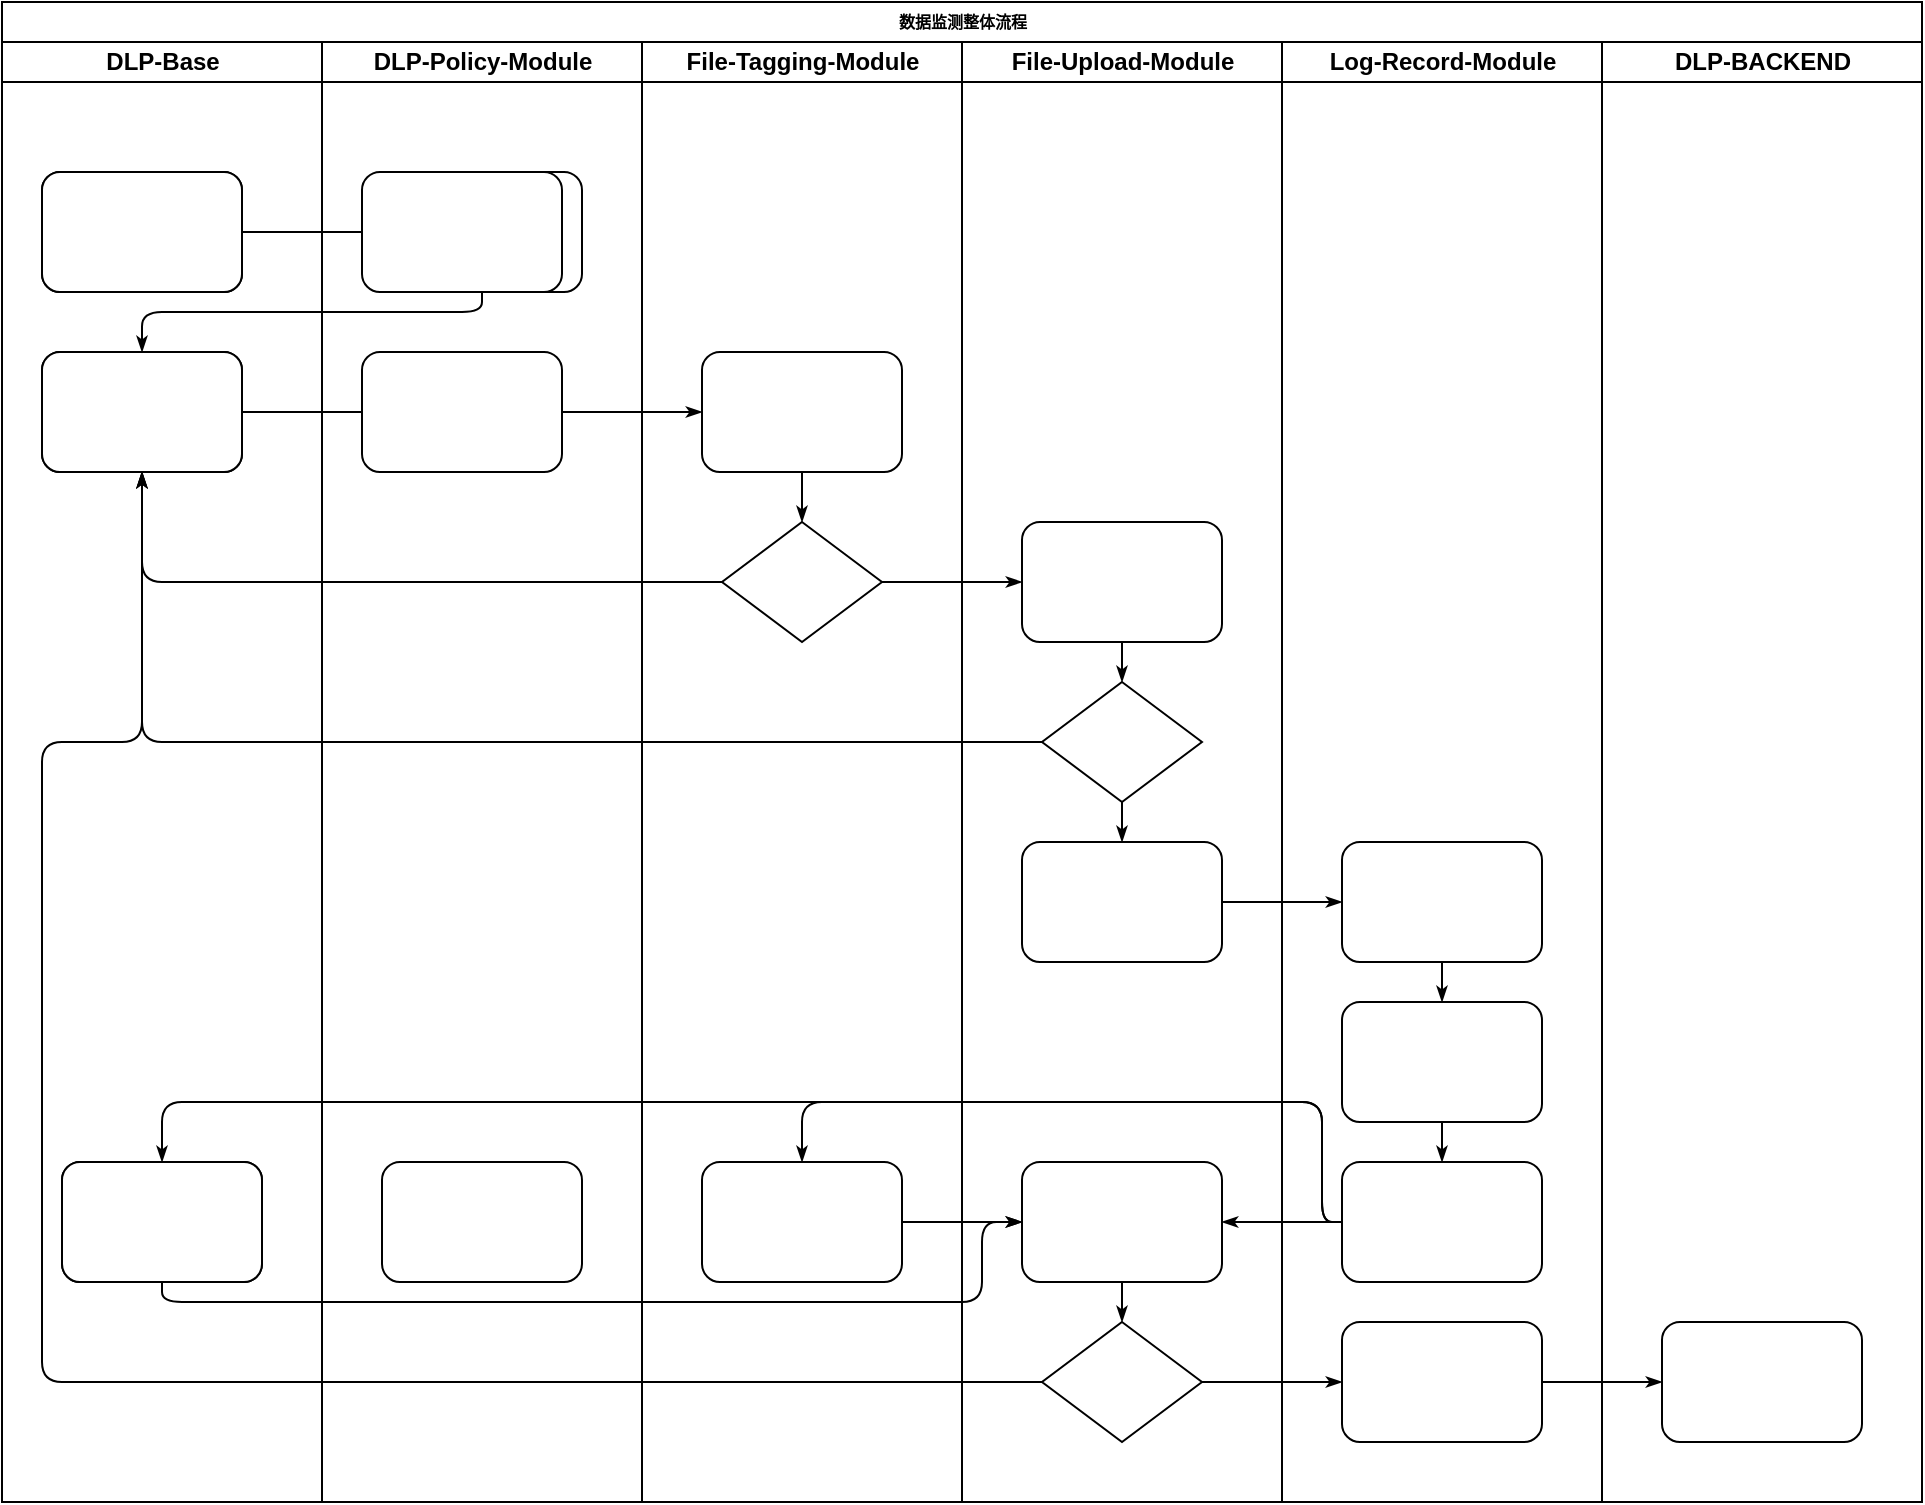<mxfile version="12.9.11" type="github">
  <diagram name="Page-1" id="74e2e168-ea6b-b213-b513-2b3c1d86103e">
    <mxGraphModel dx="2286" dy="659" grid="1" gridSize="10" guides="1" tooltips="1" connect="1" arrows="1" fold="1" page="1" pageScale="1" pageWidth="1100" pageHeight="850" background="#ffffff" math="0" shadow="0">
      <root>
        <mxCell id="0" />
        <mxCell id="1" parent="0" />
        <mxCell id="77e6c97f196da883-1" value="数据监测整体流程" style="swimlane;html=1;childLayout=stackLayout;startSize=20;rounded=0;shadow=0;labelBackgroundColor=none;strokeWidth=1;fontFamily=Verdana;fontSize=8;align=center;" parent="1" vertex="1">
          <mxGeometry x="-250" y="40" width="960" height="750" as="geometry" />
        </mxCell>
        <mxCell id="77e6c97f196da883-2" value="DLP-Policy-Module" style="swimlane;html=1;startSize=20;" parent="77e6c97f196da883-1" vertex="1">
          <mxGeometry y="20" width="160" height="730" as="geometry">
            <mxRectangle y="20" width="140" height="730" as="alternateBounds" />
          </mxGeometry>
        </mxCell>
        <mxCell id="77e6c97f196da883-8" value="" style="rounded=1;whiteSpace=wrap;html=1;shadow=0;labelBackgroundColor=none;strokeWidth=1;fontFamily=Verdana;fontSize=8;align=center;" parent="77e6c97f196da883-2" vertex="1">
          <mxGeometry x="20" y="65" width="100" height="60" as="geometry" />
        </mxCell>
        <mxCell id="77e6c97f196da883-9" value="" style="rounded=1;whiteSpace=wrap;html=1;shadow=0;labelBackgroundColor=none;strokeWidth=1;fontFamily=Verdana;fontSize=8;align=center;" parent="77e6c97f196da883-2" vertex="1">
          <mxGeometry x="20" y="155" width="100" height="60" as="geometry" />
        </mxCell>
        <mxCell id="77e6c97f196da883-10" value="" style="rounded=1;whiteSpace=wrap;html=1;shadow=0;labelBackgroundColor=none;strokeWidth=1;fontFamily=Verdana;fontSize=8;align=center;" parent="77e6c97f196da883-2" vertex="1">
          <mxGeometry x="30" y="560" width="100" height="60" as="geometry" />
        </mxCell>
        <mxCell id="77e6c97f196da883-26" style="edgeStyle=orthogonalEdgeStyle;rounded=1;html=1;labelBackgroundColor=none;startArrow=none;startFill=0;startSize=5;endArrow=classicThin;endFill=1;endSize=5;jettySize=auto;orthogonalLoop=1;strokeWidth=1;fontFamily=Verdana;fontSize=8" parent="77e6c97f196da883-1" source="77e6c97f196da883-8" target="77e6c97f196da883-11" edge="1">
          <mxGeometry relative="1" as="geometry" />
        </mxCell>
        <mxCell id="77e6c97f196da883-27" style="edgeStyle=orthogonalEdgeStyle;rounded=1;html=1;labelBackgroundColor=none;startArrow=none;startFill=0;startSize=5;endArrow=classicThin;endFill=1;endSize=5;jettySize=auto;orthogonalLoop=1;strokeWidth=1;fontFamily=Verdana;fontSize=8" parent="77e6c97f196da883-1" source="77e6c97f196da883-11" target="77e6c97f196da883-9" edge="1">
          <mxGeometry relative="1" as="geometry">
            <Array as="points">
              <mxPoint x="240" y="155" />
              <mxPoint x="70" y="155" />
            </Array>
          </mxGeometry>
        </mxCell>
        <mxCell id="77e6c97f196da883-28" style="edgeStyle=orthogonalEdgeStyle;rounded=1;html=1;labelBackgroundColor=none;startArrow=none;startFill=0;startSize=5;endArrow=classicThin;endFill=1;endSize=5;jettySize=auto;orthogonalLoop=1;strokeWidth=1;fontFamily=Verdana;fontSize=8" parent="77e6c97f196da883-1" source="77e6c97f196da883-9" target="77e6c97f196da883-12" edge="1">
          <mxGeometry relative="1" as="geometry" />
        </mxCell>
        <mxCell id="77e6c97f196da883-30" style="edgeStyle=orthogonalEdgeStyle;rounded=1;html=1;labelBackgroundColor=none;startArrow=none;startFill=0;startSize=5;endArrow=classicThin;endFill=1;endSize=5;jettySize=auto;orthogonalLoop=1;strokeWidth=1;fontFamily=Verdana;fontSize=8" parent="77e6c97f196da883-1" source="77e6c97f196da883-13" target="77e6c97f196da883-9" edge="1">
          <mxGeometry relative="1" as="geometry" />
        </mxCell>
        <mxCell id="77e6c97f196da883-31" style="edgeStyle=orthogonalEdgeStyle;rounded=1;html=1;labelBackgroundColor=none;startArrow=none;startFill=0;startSize=5;endArrow=classicThin;endFill=1;endSize=5;jettySize=auto;orthogonalLoop=1;strokeWidth=1;fontFamily=Verdana;fontSize=8" parent="77e6c97f196da883-1" source="77e6c97f196da883-16" target="77e6c97f196da883-9" edge="1">
          <mxGeometry relative="1" as="geometry" />
        </mxCell>
        <mxCell id="77e6c97f196da883-32" style="edgeStyle=orthogonalEdgeStyle;rounded=1;html=1;labelBackgroundColor=none;startArrow=none;startFill=0;startSize=5;endArrow=classicThin;endFill=1;endSize=5;jettySize=auto;orthogonalLoop=1;strokeWidth=1;fontFamily=Verdana;fontSize=8" parent="77e6c97f196da883-1" source="77e6c97f196da883-20" target="77e6c97f196da883-9" edge="1">
          <mxGeometry relative="1" as="geometry">
            <Array as="points">
              <mxPoint x="20" y="690" />
              <mxPoint x="20" y="370" />
              <mxPoint x="70" y="370" />
            </Array>
          </mxGeometry>
        </mxCell>
        <mxCell id="77e6c97f196da883-33" style="edgeStyle=orthogonalEdgeStyle;rounded=1;html=1;labelBackgroundColor=none;startArrow=none;startFill=0;startSize=5;endArrow=classicThin;endFill=1;endSize=5;jettySize=auto;orthogonalLoop=1;strokeWidth=1;fontFamily=Verdana;fontSize=8" parent="77e6c97f196da883-1" source="77e6c97f196da883-13" target="77e6c97f196da883-15" edge="1">
          <mxGeometry relative="1" as="geometry" />
        </mxCell>
        <mxCell id="77e6c97f196da883-39" style="edgeStyle=orthogonalEdgeStyle;rounded=1;html=1;labelBackgroundColor=none;startArrow=none;startFill=0;startSize=5;endArrow=classicThin;endFill=1;endSize=5;jettySize=auto;orthogonalLoop=1;strokeWidth=1;fontFamily=Verdana;fontSize=8" parent="77e6c97f196da883-1" source="77e6c97f196da883-20" target="77e6c97f196da883-23" edge="1">
          <mxGeometry relative="1" as="geometry" />
        </mxCell>
        <mxCell id="77e6c97f196da883-40" style="edgeStyle=orthogonalEdgeStyle;rounded=1;html=1;labelBackgroundColor=none;startArrow=none;startFill=0;startSize=5;endArrow=classicThin;endFill=1;endSize=5;jettySize=auto;orthogonalLoop=1;strokeWidth=1;fontFamily=Verdana;fontSize=8" parent="77e6c97f196da883-1" source="77e6c97f196da883-23" target="77e6c97f196da883-24" edge="1">
          <mxGeometry relative="1" as="geometry" />
        </mxCell>
        <mxCell id="107ba76e4e335f99-1" style="edgeStyle=orthogonalEdgeStyle;rounded=1;html=1;labelBackgroundColor=none;startArrow=none;startFill=0;startSize=5;endArrow=classicThin;endFill=1;endSize=5;jettySize=auto;orthogonalLoop=1;strokeWidth=1;fontFamily=Verdana;fontSize=8" parent="77e6c97f196da883-1" source="77e6c97f196da883-17" target="77e6c97f196da883-18" edge="1">
          <mxGeometry relative="1" as="geometry" />
        </mxCell>
        <mxCell id="107ba76e4e335f99-2" style="edgeStyle=orthogonalEdgeStyle;rounded=1;html=1;labelBackgroundColor=none;startArrow=none;startFill=0;startSize=5;endArrow=classicThin;endFill=1;endSize=5;jettySize=auto;orthogonalLoop=1;strokeWidth=1;fontFamily=Verdana;fontSize=8" parent="77e6c97f196da883-1" source="77e6c97f196da883-22" target="77e6c97f196da883-14" edge="1">
          <mxGeometry relative="1" as="geometry">
            <Array as="points">
              <mxPoint x="660" y="610" />
              <mxPoint x="660" y="550" />
              <mxPoint x="400" y="550" />
            </Array>
          </mxGeometry>
        </mxCell>
        <mxCell id="107ba76e4e335f99-3" style="edgeStyle=orthogonalEdgeStyle;rounded=1;html=1;labelBackgroundColor=none;startArrow=none;startFill=0;startSize=5;endArrow=classicThin;endFill=1;endSize=5;jettySize=auto;orthogonalLoop=1;strokeColor=#000000;strokeWidth=1;fontFamily=Verdana;fontSize=8;fontColor=#000000;" parent="77e6c97f196da883-1" source="77e6c97f196da883-22" target="77e6c97f196da883-19" edge="1">
          <mxGeometry relative="1" as="geometry" />
        </mxCell>
        <mxCell id="107ba76e4e335f99-4" style="edgeStyle=orthogonalEdgeStyle;rounded=1;html=1;labelBackgroundColor=none;startArrow=none;startFill=0;startSize=5;endArrow=classicThin;endFill=1;endSize=5;jettySize=auto;orthogonalLoop=1;strokeWidth=1;fontFamily=Verdana;fontSize=8" parent="77e6c97f196da883-1" source="77e6c97f196da883-22" target="77e6c97f196da883-10" edge="1">
          <mxGeometry relative="1" as="geometry">
            <Array as="points">
              <mxPoint x="660" y="610" />
              <mxPoint x="660" y="550" />
              <mxPoint x="80" y="550" />
            </Array>
          </mxGeometry>
        </mxCell>
        <mxCell id="107ba76e4e335f99-5" style="edgeStyle=orthogonalEdgeStyle;rounded=1;html=1;labelBackgroundColor=none;startArrow=none;startFill=0;startSize=5;endArrow=classicThin;endFill=1;endSize=5;jettySize=auto;orthogonalLoop=1;strokeWidth=1;fontFamily=Verdana;fontSize=8" parent="77e6c97f196da883-1" source="77e6c97f196da883-10" target="77e6c97f196da883-19" edge="1">
          <mxGeometry relative="1" as="geometry">
            <Array as="points">
              <mxPoint x="80" y="650" />
              <mxPoint x="490" y="650" />
              <mxPoint x="490" y="610" />
            </Array>
          </mxGeometry>
        </mxCell>
        <mxCell id="107ba76e4e335f99-6" style="edgeStyle=orthogonalEdgeStyle;rounded=1;html=1;labelBackgroundColor=none;startArrow=none;startFill=0;startSize=5;endArrow=classicThin;endFill=1;endSize=5;jettySize=auto;orthogonalLoop=1;strokeWidth=1;fontFamily=Verdana;fontSize=8" parent="77e6c97f196da883-1" source="77e6c97f196da883-14" target="77e6c97f196da883-19" edge="1">
          <mxGeometry relative="1" as="geometry" />
        </mxCell>
        <mxCell id="77e6c97f196da883-3" value="File-Scan-Module" style="swimlane;html=1;startSize=20;" parent="77e6c97f196da883-1" vertex="1">
          <mxGeometry x="160" y="20" width="160" height="730" as="geometry" />
        </mxCell>
        <mxCell id="77e6c97f196da883-11" value="" style="rounded=1;whiteSpace=wrap;html=1;shadow=0;labelBackgroundColor=none;strokeWidth=1;fontFamily=Verdana;fontSize=8;align=center;" parent="77e6c97f196da883-3" vertex="1">
          <mxGeometry x="30" y="65" width="100" height="60" as="geometry" />
        </mxCell>
        <mxCell id="77e6c97f196da883-4" value="File-Tagging-Module" style="swimlane;html=1;startSize=20;" parent="77e6c97f196da883-1" vertex="1">
          <mxGeometry x="320" y="20" width="160" height="730" as="geometry" />
        </mxCell>
        <mxCell id="77e6c97f196da883-12" value="" style="rounded=1;whiteSpace=wrap;html=1;shadow=0;labelBackgroundColor=none;strokeWidth=1;fontFamily=Verdana;fontSize=8;align=center;" parent="77e6c97f196da883-4" vertex="1">
          <mxGeometry x="30" y="155" width="100" height="60" as="geometry" />
        </mxCell>
        <mxCell id="77e6c97f196da883-13" value="" style="rhombus;whiteSpace=wrap;html=1;rounded=0;shadow=0;labelBackgroundColor=none;strokeWidth=1;fontFamily=Verdana;fontSize=8;align=center;" parent="77e6c97f196da883-4" vertex="1">
          <mxGeometry x="40" y="240" width="80" height="60" as="geometry" />
        </mxCell>
        <mxCell id="77e6c97f196da883-14" value="" style="rounded=1;whiteSpace=wrap;html=1;shadow=0;labelBackgroundColor=none;strokeWidth=1;fontFamily=Verdana;fontSize=8;align=center;" parent="77e6c97f196da883-4" vertex="1">
          <mxGeometry x="30" y="560" width="100" height="60" as="geometry" />
        </mxCell>
        <mxCell id="77e6c97f196da883-29" style="edgeStyle=orthogonalEdgeStyle;rounded=1;html=1;labelBackgroundColor=none;startArrow=none;startFill=0;startSize=5;endArrow=classicThin;endFill=1;endSize=5;jettySize=auto;orthogonalLoop=1;strokeWidth=1;fontFamily=Verdana;fontSize=8" parent="77e6c97f196da883-4" source="77e6c97f196da883-12" target="77e6c97f196da883-13" edge="1">
          <mxGeometry relative="1" as="geometry" />
        </mxCell>
        <mxCell id="77e6c97f196da883-5" value="File-Upload-Module" style="swimlane;html=1;startSize=20;" parent="77e6c97f196da883-1" vertex="1">
          <mxGeometry x="480" y="20" width="160" height="730" as="geometry" />
        </mxCell>
        <mxCell id="77e6c97f196da883-15" value="" style="rounded=1;whiteSpace=wrap;html=1;shadow=0;labelBackgroundColor=none;strokeWidth=1;fontFamily=Verdana;fontSize=8;align=center;" parent="77e6c97f196da883-5" vertex="1">
          <mxGeometry x="30" y="240" width="100" height="60" as="geometry" />
        </mxCell>
        <mxCell id="77e6c97f196da883-16" value="" style="rhombus;whiteSpace=wrap;html=1;rounded=0;shadow=0;labelBackgroundColor=none;strokeWidth=1;fontFamily=Verdana;fontSize=8;align=center;" parent="77e6c97f196da883-5" vertex="1">
          <mxGeometry x="40" y="320" width="80" height="60" as="geometry" />
        </mxCell>
        <mxCell id="77e6c97f196da883-17" value="" style="rounded=1;whiteSpace=wrap;html=1;shadow=0;labelBackgroundColor=none;strokeWidth=1;fontFamily=Verdana;fontSize=8;align=center;" parent="77e6c97f196da883-5" vertex="1">
          <mxGeometry x="30" y="400" width="100" height="60" as="geometry" />
        </mxCell>
        <mxCell id="77e6c97f196da883-19" value="" style="rounded=1;whiteSpace=wrap;html=1;shadow=0;labelBackgroundColor=none;strokeWidth=1;fontFamily=Verdana;fontSize=8;align=center;" parent="77e6c97f196da883-5" vertex="1">
          <mxGeometry x="30" y="560" width="100" height="60" as="geometry" />
        </mxCell>
        <mxCell id="77e6c97f196da883-20" value="" style="rhombus;whiteSpace=wrap;html=1;rounded=0;shadow=0;labelBackgroundColor=none;strokeWidth=1;fontFamily=Verdana;fontSize=8;align=center;" parent="77e6c97f196da883-5" vertex="1">
          <mxGeometry x="40" y="640" width="80" height="60" as="geometry" />
        </mxCell>
        <mxCell id="77e6c97f196da883-34" style="edgeStyle=orthogonalEdgeStyle;rounded=1;html=1;labelBackgroundColor=none;startArrow=none;startFill=0;startSize=5;endArrow=classicThin;endFill=1;endSize=5;jettySize=auto;orthogonalLoop=1;strokeColor=#000000;strokeWidth=1;fontFamily=Verdana;fontSize=8;fontColor=#000000;" parent="77e6c97f196da883-5" source="77e6c97f196da883-15" target="77e6c97f196da883-16" edge="1">
          <mxGeometry relative="1" as="geometry" />
        </mxCell>
        <mxCell id="77e6c97f196da883-35" style="edgeStyle=orthogonalEdgeStyle;rounded=1;html=1;labelBackgroundColor=none;startArrow=none;startFill=0;startSize=5;endArrow=classicThin;endFill=1;endSize=5;jettySize=auto;orthogonalLoop=1;strokeWidth=1;fontFamily=Verdana;fontSize=8" parent="77e6c97f196da883-5" source="77e6c97f196da883-16" target="77e6c97f196da883-17" edge="1">
          <mxGeometry relative="1" as="geometry" />
        </mxCell>
        <mxCell id="77e6c97f196da883-36" style="edgeStyle=orthogonalEdgeStyle;rounded=1;html=1;labelBackgroundColor=none;startArrow=none;startFill=0;startSize=5;endArrow=classicThin;endFill=1;endSize=5;jettySize=auto;orthogonalLoop=1;strokeWidth=1;fontFamily=Verdana;fontSize=8" parent="77e6c97f196da883-5" source="77e6c97f196da883-19" target="77e6c97f196da883-20" edge="1">
          <mxGeometry relative="1" as="geometry" />
        </mxCell>
        <mxCell id="77e6c97f196da883-6" value="Log-Record-Module" style="swimlane;html=1;startSize=20;" parent="77e6c97f196da883-1" vertex="1">
          <mxGeometry x="640" y="20" width="160" height="730" as="geometry" />
        </mxCell>
        <mxCell id="77e6c97f196da883-18" value="" style="rounded=1;whiteSpace=wrap;html=1;shadow=0;labelBackgroundColor=none;strokeWidth=1;fontFamily=Verdana;fontSize=8;align=center;" parent="77e6c97f196da883-6" vertex="1">
          <mxGeometry x="30" y="400" width="100" height="60" as="geometry" />
        </mxCell>
        <mxCell id="77e6c97f196da883-21" value="" style="rounded=1;whiteSpace=wrap;html=1;shadow=0;labelBackgroundColor=none;strokeWidth=1;fontFamily=Verdana;fontSize=8;align=center;" parent="77e6c97f196da883-6" vertex="1">
          <mxGeometry x="30" y="480" width="100" height="60" as="geometry" />
        </mxCell>
        <mxCell id="77e6c97f196da883-22" value="" style="rounded=1;whiteSpace=wrap;html=1;shadow=0;labelBackgroundColor=none;strokeWidth=1;fontFamily=Verdana;fontSize=8;align=center;" parent="77e6c97f196da883-6" vertex="1">
          <mxGeometry x="30" y="560" width="100" height="60" as="geometry" />
        </mxCell>
        <mxCell id="77e6c97f196da883-23" value="" style="rounded=1;whiteSpace=wrap;html=1;shadow=0;labelBackgroundColor=none;strokeWidth=1;fontFamily=Verdana;fontSize=8;align=center;" parent="77e6c97f196da883-6" vertex="1">
          <mxGeometry x="30" y="640" width="100" height="60" as="geometry" />
        </mxCell>
        <mxCell id="77e6c97f196da883-37" style="edgeStyle=orthogonalEdgeStyle;rounded=1;html=1;labelBackgroundColor=none;startArrow=none;startFill=0;startSize=5;endArrow=classicThin;endFill=1;endSize=5;jettySize=auto;orthogonalLoop=1;strokeWidth=1;fontFamily=Verdana;fontSize=8" parent="77e6c97f196da883-6" source="77e6c97f196da883-18" target="77e6c97f196da883-21" edge="1">
          <mxGeometry relative="1" as="geometry" />
        </mxCell>
        <mxCell id="77e6c97f196da883-38" style="edgeStyle=orthogonalEdgeStyle;rounded=1;html=1;labelBackgroundColor=none;startArrow=none;startFill=0;startSize=5;endArrow=classicThin;endFill=1;endSize=5;jettySize=auto;orthogonalLoop=1;strokeWidth=1;fontFamily=Verdana;fontSize=8" parent="77e6c97f196da883-6" source="77e6c97f196da883-21" target="77e6c97f196da883-22" edge="1">
          <mxGeometry relative="1" as="geometry" />
        </mxCell>
        <mxCell id="77e6c97f196da883-7" value="DLP-BACKEND" style="swimlane;html=1;startSize=20;" parent="77e6c97f196da883-1" vertex="1">
          <mxGeometry x="800" y="20" width="160" height="730" as="geometry" />
        </mxCell>
        <mxCell id="77e6c97f196da883-24" value="" style="rounded=1;whiteSpace=wrap;html=1;shadow=0;labelBackgroundColor=none;strokeWidth=1;fontFamily=Verdana;fontSize=8;align=center;" parent="77e6c97f196da883-7" vertex="1">
          <mxGeometry x="30" y="640" width="100" height="60" as="geometry" />
        </mxCell>
        <mxCell id="s-l0-xDUc0IvSui-Gq7b-11" value="DLP-Policy-Module" style="swimlane;html=1;startSize=20;" vertex="1" parent="1">
          <mxGeometry x="-90" y="60" width="160" height="730" as="geometry">
            <mxRectangle y="20" width="140" height="730" as="alternateBounds" />
          </mxGeometry>
        </mxCell>
        <mxCell id="s-l0-xDUc0IvSui-Gq7b-12" value="" style="rounded=1;whiteSpace=wrap;html=1;shadow=0;labelBackgroundColor=none;strokeWidth=1;fontFamily=Verdana;fontSize=8;align=center;" vertex="1" parent="s-l0-xDUc0IvSui-Gq7b-11">
          <mxGeometry x="20" y="65" width="100" height="60" as="geometry" />
        </mxCell>
        <mxCell id="s-l0-xDUc0IvSui-Gq7b-13" value="" style="rounded=1;whiteSpace=wrap;html=1;shadow=0;labelBackgroundColor=none;strokeWidth=1;fontFamily=Verdana;fontSize=8;align=center;" vertex="1" parent="s-l0-xDUc0IvSui-Gq7b-11">
          <mxGeometry x="20" y="155" width="100" height="60" as="geometry" />
        </mxCell>
        <mxCell id="s-l0-xDUc0IvSui-Gq7b-14" value="" style="rounded=1;whiteSpace=wrap;html=1;shadow=0;labelBackgroundColor=none;strokeWidth=1;fontFamily=Verdana;fontSize=8;align=center;" vertex="1" parent="s-l0-xDUc0IvSui-Gq7b-11">
          <mxGeometry x="30" y="560" width="100" height="60" as="geometry" />
        </mxCell>
        <mxCell id="s-l0-xDUc0IvSui-Gq7b-15" value="DLP-Base" style="swimlane;html=1;startSize=20;" vertex="1" parent="1">
          <mxGeometry x="-250" y="60" width="160" height="730" as="geometry">
            <mxRectangle y="20" width="140" height="730" as="alternateBounds" />
          </mxGeometry>
        </mxCell>
        <mxCell id="s-l0-xDUc0IvSui-Gq7b-16" value="" style="rounded=1;whiteSpace=wrap;html=1;shadow=0;labelBackgroundColor=none;strokeWidth=1;fontFamily=Verdana;fontSize=8;align=center;" vertex="1" parent="s-l0-xDUc0IvSui-Gq7b-15">
          <mxGeometry x="20" y="65" width="100" height="60" as="geometry" />
        </mxCell>
        <mxCell id="s-l0-xDUc0IvSui-Gq7b-17" value="" style="rounded=1;whiteSpace=wrap;html=1;shadow=0;labelBackgroundColor=none;strokeWidth=1;fontFamily=Verdana;fontSize=8;align=center;" vertex="1" parent="s-l0-xDUc0IvSui-Gq7b-15">
          <mxGeometry x="20" y="155" width="100" height="60" as="geometry" />
        </mxCell>
        <mxCell id="s-l0-xDUc0IvSui-Gq7b-18" value="" style="rounded=1;whiteSpace=wrap;html=1;shadow=0;labelBackgroundColor=none;strokeWidth=1;fontFamily=Verdana;fontSize=8;align=center;" vertex="1" parent="s-l0-xDUc0IvSui-Gq7b-15">
          <mxGeometry x="30" y="560" width="100" height="60" as="geometry" />
        </mxCell>
      </root>
    </mxGraphModel>
  </diagram>
</mxfile>
